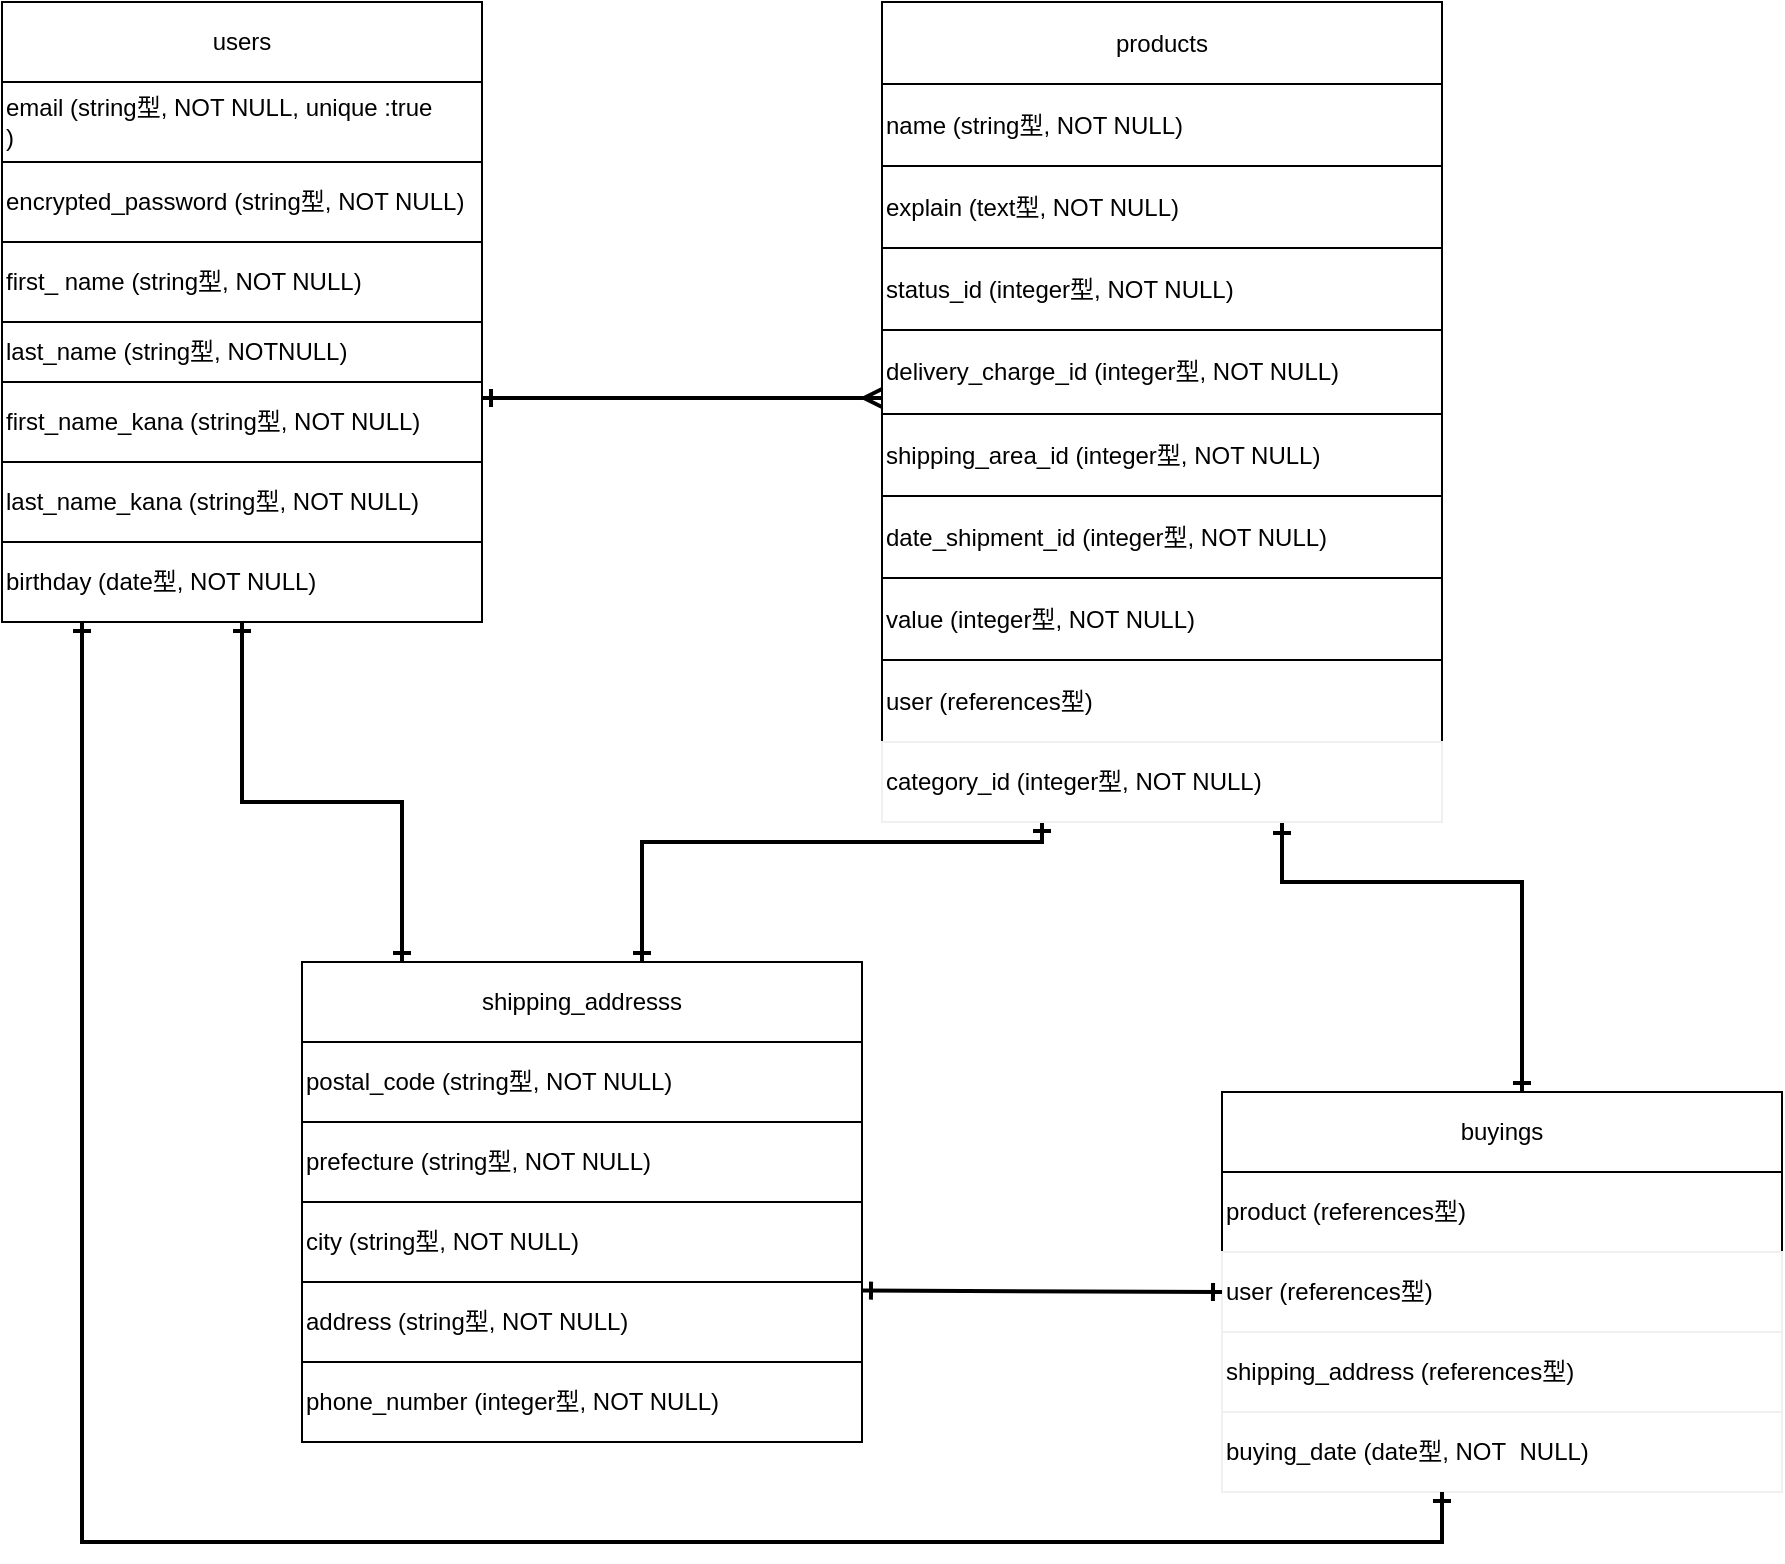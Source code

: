 <mxfile>
    <diagram id="JvZSe9SX6DZq3oTLHzbs" name="ページ1">
        <mxGraphModel dx="1220" dy="771" grid="1" gridSize="10" guides="1" tooltips="1" connect="1" arrows="1" fold="1" page="1" pageScale="1" pageWidth="827" pageHeight="1169" math="0" shadow="0">
            <root>
                <mxCell id="0"/>
                <mxCell id="1" parent="0"/>
                <mxCell id="80" value="" style="shape=table;html=1;whiteSpace=wrap;startSize=0;container=1;collapsible=0;childLayout=tableLayout;align=left;" vertex="1" parent="1">
                    <mxGeometry x="40" y="40" width="240" height="310" as="geometry"/>
                </mxCell>
                <mxCell id="81" value="" style="shape=partialRectangle;html=1;whiteSpace=wrap;collapsible=0;dropTarget=0;pointerEvents=0;fillColor=none;top=0;left=0;bottom=0;right=0;points=[[0,0.5],[1,0.5]];portConstraint=eastwest;align=left;" vertex="1" parent="80">
                    <mxGeometry width="240" height="40" as="geometry"/>
                </mxCell>
                <mxCell id="82" value="users" style="shape=partialRectangle;html=1;whiteSpace=wrap;connectable=0;overflow=hidden;fillColor=none;top=0;left=0;bottom=0;right=0;align=center;" vertex="1" parent="81">
                    <mxGeometry width="240" height="40" as="geometry"/>
                </mxCell>
                <mxCell id="83" value="" style="shape=partialRectangle;html=1;whiteSpace=wrap;collapsible=0;dropTarget=0;pointerEvents=0;fillColor=none;top=0;left=0;bottom=0;right=0;points=[[0,0.5],[1,0.5]];portConstraint=eastwest;align=left;" vertex="1" parent="80">
                    <mxGeometry y="40" width="240" height="40" as="geometry"/>
                </mxCell>
                <mxCell id="84" value="email (string型, NOT NULL, unique :true&lt;br&gt;)" style="shape=partialRectangle;html=1;whiteSpace=wrap;connectable=0;overflow=hidden;fillColor=none;top=0;left=0;bottom=0;right=0;align=left;" vertex="1" parent="83">
                    <mxGeometry width="240" height="40" as="geometry"/>
                </mxCell>
                <mxCell id="85" value="" style="shape=partialRectangle;html=1;whiteSpace=wrap;collapsible=0;dropTarget=0;pointerEvents=0;fillColor=none;top=0;left=0;bottom=0;right=0;points=[[0,0.5],[1,0.5]];portConstraint=eastwest;align=left;" vertex="1" parent="80">
                    <mxGeometry y="80" width="240" height="40" as="geometry"/>
                </mxCell>
                <mxCell id="86" value="encrypted_password (string型, NOT NULL)" style="shape=partialRectangle;html=1;whiteSpace=wrap;connectable=0;overflow=hidden;fillColor=none;top=0;left=0;bottom=0;right=0;align=left;" vertex="1" parent="85">
                    <mxGeometry width="240" height="40" as="geometry"/>
                </mxCell>
                <mxCell id="87" value="" style="shape=partialRectangle;html=1;whiteSpace=wrap;collapsible=0;dropTarget=0;pointerEvents=0;fillColor=none;top=0;left=0;bottom=0;right=0;points=[[0,0.5],[1,0.5]];portConstraint=eastwest;align=left;" vertex="1" parent="80">
                    <mxGeometry y="120" width="240" height="40" as="geometry"/>
                </mxCell>
                <mxCell id="88" value="first_ name (string型, NOT NULL)" style="shape=partialRectangle;html=1;whiteSpace=wrap;connectable=0;overflow=hidden;fillColor=none;top=0;left=0;bottom=0;right=0;align=left;" vertex="1" parent="87">
                    <mxGeometry width="240" height="40" as="geometry"/>
                </mxCell>
                <mxCell id="89" value="" style="shape=partialRectangle;html=1;whiteSpace=wrap;collapsible=0;dropTarget=0;pointerEvents=0;fillColor=none;top=0;left=0;bottom=0;right=0;points=[[0,0.5],[1,0.5]];portConstraint=eastwest;align=left;" vertex="1" parent="80">
                    <mxGeometry y="160" width="240" height="30" as="geometry"/>
                </mxCell>
                <mxCell id="90" value="last_name (string型, NOTNULL)" style="shape=partialRectangle;html=1;whiteSpace=wrap;connectable=0;overflow=hidden;fillColor=none;top=0;left=0;bottom=0;right=0;align=left;" vertex="1" parent="89">
                    <mxGeometry width="240" height="30" as="geometry"/>
                </mxCell>
                <mxCell id="91" value="" style="shape=partialRectangle;html=1;whiteSpace=wrap;collapsible=0;dropTarget=0;pointerEvents=0;fillColor=none;top=0;left=0;bottom=0;right=0;points=[[0,0.5],[1,0.5]];portConstraint=eastwest;align=left;" vertex="1" parent="80">
                    <mxGeometry y="190" width="240" height="40" as="geometry"/>
                </mxCell>
                <mxCell id="92" value="first_name_kana (string型, NOT NULL)" style="shape=partialRectangle;html=1;whiteSpace=wrap;connectable=0;overflow=hidden;fillColor=none;top=0;left=0;bottom=0;right=0;align=left;" vertex="1" parent="91">
                    <mxGeometry width="240" height="40" as="geometry"/>
                </mxCell>
                <mxCell id="93" value="" style="shape=partialRectangle;html=1;whiteSpace=wrap;collapsible=0;dropTarget=0;pointerEvents=0;fillColor=none;top=0;left=0;bottom=0;right=0;points=[[0,0.5],[1,0.5]];portConstraint=eastwest;align=left;" vertex="1" parent="80">
                    <mxGeometry y="230" width="240" height="40" as="geometry"/>
                </mxCell>
                <mxCell id="94" value="last_name_kana (string型, NOT NULL)" style="shape=partialRectangle;html=1;whiteSpace=wrap;connectable=0;overflow=hidden;fillColor=none;top=0;left=0;bottom=0;right=0;align=left;" vertex="1" parent="93">
                    <mxGeometry width="240" height="40" as="geometry"/>
                </mxCell>
                <mxCell id="95" value="" style="shape=partialRectangle;html=1;whiteSpace=wrap;collapsible=0;dropTarget=0;pointerEvents=0;fillColor=none;top=0;left=0;bottom=0;right=0;points=[[0,0.5],[1,0.5]];portConstraint=eastwest;align=left;" vertex="1" parent="80">
                    <mxGeometry y="270" width="240" height="40" as="geometry"/>
                </mxCell>
                <mxCell id="96" value="birthday (date型, NOT NULL)" style="shape=partialRectangle;html=1;whiteSpace=wrap;connectable=0;overflow=hidden;fillColor=none;top=0;left=0;bottom=0;right=0;align=left;" vertex="1" parent="95">
                    <mxGeometry width="240" height="40" as="geometry"/>
                </mxCell>
                <mxCell id="112" value="" style="shape=table;html=1;whiteSpace=wrap;startSize=0;container=1;collapsible=0;childLayout=tableLayout;" vertex="1" parent="1">
                    <mxGeometry x="480" y="40" width="280" height="370" as="geometry"/>
                </mxCell>
                <mxCell id="113" value="" style="shape=partialRectangle;html=1;whiteSpace=wrap;collapsible=0;dropTarget=0;pointerEvents=0;fillColor=none;top=0;left=0;bottom=0;right=0;points=[[0,0.5],[1,0.5]];portConstraint=eastwest;" vertex="1" parent="112">
                    <mxGeometry width="280" height="41" as="geometry"/>
                </mxCell>
                <mxCell id="114" value="products" style="shape=partialRectangle;html=1;whiteSpace=wrap;connectable=0;overflow=hidden;fillColor=none;top=0;left=0;bottom=0;right=0;" vertex="1" parent="113">
                    <mxGeometry width="280" height="41" as="geometry"/>
                </mxCell>
                <mxCell id="115" value="" style="shape=partialRectangle;html=1;whiteSpace=wrap;collapsible=0;dropTarget=0;pointerEvents=0;fillColor=none;top=0;left=0;bottom=0;right=0;points=[[0,0.5],[1,0.5]];portConstraint=eastwest;align=left;" vertex="1" parent="112">
                    <mxGeometry y="41" width="280" height="41" as="geometry"/>
                </mxCell>
                <mxCell id="116" value="name (string型, NOT NULL)" style="shape=partialRectangle;html=1;whiteSpace=wrap;connectable=0;overflow=hidden;fillColor=none;top=0;left=0;bottom=0;right=0;align=left;" vertex="1" parent="115">
                    <mxGeometry width="280" height="41" as="geometry"/>
                </mxCell>
                <mxCell id="117" value="" style="shape=partialRectangle;html=1;whiteSpace=wrap;collapsible=0;dropTarget=0;pointerEvents=0;fillColor=none;top=0;left=0;bottom=0;right=0;points=[[0,0.5],[1,0.5]];portConstraint=eastwest;align=left;" vertex="1" parent="112">
                    <mxGeometry y="82" width="280" height="41" as="geometry"/>
                </mxCell>
                <mxCell id="118" value="explain (text型, NOT NULL)" style="shape=partialRectangle;html=1;whiteSpace=wrap;connectable=0;overflow=hidden;fillColor=none;top=0;left=0;bottom=0;right=0;align=left;" vertex="1" parent="117">
                    <mxGeometry width="280" height="41" as="geometry"/>
                </mxCell>
                <mxCell id="119" value="" style="shape=partialRectangle;html=1;whiteSpace=wrap;collapsible=0;dropTarget=0;pointerEvents=0;fillColor=none;top=0;left=0;bottom=0;right=0;points=[[0,0.5],[1,0.5]];portConstraint=eastwest;align=left;" vertex="1" parent="112">
                    <mxGeometry y="123" width="280" height="41" as="geometry"/>
                </mxCell>
                <mxCell id="120" value="status_id (integer型, NOT NULL)" style="shape=partialRectangle;html=1;whiteSpace=wrap;connectable=0;overflow=hidden;fillColor=none;top=0;left=0;bottom=0;right=0;align=left;" vertex="1" parent="119">
                    <mxGeometry width="280" height="41" as="geometry"/>
                </mxCell>
                <mxCell id="121" value="" style="shape=partialRectangle;html=1;whiteSpace=wrap;collapsible=0;dropTarget=0;pointerEvents=0;fillColor=none;top=0;left=0;bottom=0;right=0;points=[[0,0.5],[1,0.5]];portConstraint=eastwest;align=left;" vertex="1" parent="112">
                    <mxGeometry y="164" width="280" height="42" as="geometry"/>
                </mxCell>
                <mxCell id="122" value="delivery_charge_id (integer型, NOT NULL)" style="shape=partialRectangle;html=1;whiteSpace=wrap;connectable=0;overflow=hidden;fillColor=none;top=0;left=0;bottom=0;right=0;align=left;" vertex="1" parent="121">
                    <mxGeometry width="280" height="42" as="geometry"/>
                </mxCell>
                <mxCell id="123" value="" style="shape=partialRectangle;html=1;whiteSpace=wrap;collapsible=0;dropTarget=0;pointerEvents=0;fillColor=none;top=0;left=0;bottom=0;right=0;points=[[0,0.5],[1,0.5]];portConstraint=eastwest;align=left;" vertex="1" parent="112">
                    <mxGeometry y="206" width="280" height="41" as="geometry"/>
                </mxCell>
                <mxCell id="124" value="shipping_area_id (integer型, NOT NULL)" style="shape=partialRectangle;html=1;whiteSpace=wrap;connectable=0;overflow=hidden;fillColor=none;top=0;left=0;bottom=0;right=0;align=left;" vertex="1" parent="123">
                    <mxGeometry width="280" height="41" as="geometry"/>
                </mxCell>
                <mxCell id="125" value="" style="shape=partialRectangle;html=1;whiteSpace=wrap;collapsible=0;dropTarget=0;pointerEvents=0;fillColor=none;top=0;left=0;bottom=0;right=0;points=[[0,0.5],[1,0.5]];portConstraint=eastwest;align=left;" vertex="1" parent="112">
                    <mxGeometry y="247" width="280" height="41" as="geometry"/>
                </mxCell>
                <mxCell id="126" value="date_shipment_id (integer型, NOT NULL)" style="shape=partialRectangle;html=1;whiteSpace=wrap;connectable=0;overflow=hidden;fillColor=none;top=0;left=0;bottom=0;right=0;align=left;" vertex="1" parent="125">
                    <mxGeometry width="280" height="41" as="geometry"/>
                </mxCell>
                <mxCell id="127" value="" style="shape=partialRectangle;html=1;whiteSpace=wrap;collapsible=0;dropTarget=0;pointerEvents=0;fillColor=none;top=0;left=0;bottom=0;right=0;points=[[0,0.5],[1,0.5]];portConstraint=eastwest;align=left;" vertex="1" parent="112">
                    <mxGeometry y="288" width="280" height="41" as="geometry"/>
                </mxCell>
                <mxCell id="128" value="value (integer型, NOT NULL)" style="shape=partialRectangle;html=1;whiteSpace=wrap;connectable=0;overflow=hidden;fillColor=none;top=0;left=0;bottom=0;right=0;align=left;" vertex="1" parent="127">
                    <mxGeometry width="280" height="41" as="geometry"/>
                </mxCell>
                <mxCell id="129" value="" style="shape=partialRectangle;html=1;whiteSpace=wrap;collapsible=0;dropTarget=0;pointerEvents=0;fillColor=none;top=0;left=0;bottom=0;right=0;points=[[0,0.5],[1,0.5]];portConstraint=eastwest;align=left;" vertex="1" parent="112">
                    <mxGeometry y="329" width="280" height="41" as="geometry"/>
                </mxCell>
                <mxCell id="130" value="user (references型)" style="shape=partialRectangle;html=1;whiteSpace=wrap;connectable=0;overflow=hidden;fillColor=none;top=0;left=0;bottom=0;right=0;align=left;" vertex="1" parent="129">
                    <mxGeometry width="280" height="41" as="geometry"/>
                </mxCell>
                <mxCell id="135" value="" style="shape=table;html=1;whiteSpace=wrap;startSize=0;container=1;collapsible=0;childLayout=tableLayout;" vertex="1" parent="1">
                    <mxGeometry x="650" y="585" width="280" height="80" as="geometry"/>
                </mxCell>
                <mxCell id="136" value="" style="shape=partialRectangle;html=1;whiteSpace=wrap;collapsible=0;dropTarget=0;pointerEvents=0;fillColor=none;top=0;left=0;bottom=0;right=0;points=[[0,0.5],[1,0.5]];portConstraint=eastwest;" vertex="1" parent="135">
                    <mxGeometry width="280" height="40" as="geometry"/>
                </mxCell>
                <mxCell id="137" value="buyings" style="shape=partialRectangle;html=1;whiteSpace=wrap;connectable=0;overflow=hidden;fillColor=none;top=0;left=0;bottom=0;right=0;" vertex="1" parent="136">
                    <mxGeometry width="280" height="40" as="geometry"/>
                </mxCell>
                <mxCell id="138" value="" style="shape=partialRectangle;html=1;whiteSpace=wrap;collapsible=0;dropTarget=0;pointerEvents=0;fillColor=none;top=0;left=0;bottom=0;right=0;points=[[0,0.5],[1,0.5]];portConstraint=eastwest;" vertex="1" parent="135">
                    <mxGeometry y="40" width="280" height="40" as="geometry"/>
                </mxCell>
                <mxCell id="139" value="product (references型)" style="shape=partialRectangle;html=1;whiteSpace=wrap;connectable=0;overflow=hidden;fillColor=none;top=0;left=0;bottom=0;right=0;align=left;" vertex="1" parent="138">
                    <mxGeometry width="280" height="40" as="geometry"/>
                </mxCell>
                <mxCell id="140" value="user (references型)" style="whiteSpace=wrap;html=1;strokeColor=#f0f0f0;align=left;" vertex="1" parent="1">
                    <mxGeometry x="650" y="665" width="280" height="40" as="geometry"/>
                </mxCell>
                <mxCell id="162" value="" style="shape=table;html=1;whiteSpace=wrap;startSize=0;container=1;collapsible=0;childLayout=tableLayout;" vertex="1" parent="1">
                    <mxGeometry x="190" y="520" width="280" height="240" as="geometry"/>
                </mxCell>
                <mxCell id="163" value="" style="shape=partialRectangle;html=1;whiteSpace=wrap;collapsible=0;dropTarget=0;pointerEvents=0;fillColor=none;top=0;left=0;bottom=0;right=0;points=[[0,0.5],[1,0.5]];portConstraint=eastwest;" vertex="1" parent="162">
                    <mxGeometry width="280" height="40" as="geometry"/>
                </mxCell>
                <mxCell id="164" value="shipping_addresss" style="shape=partialRectangle;html=1;whiteSpace=wrap;connectable=0;overflow=hidden;fillColor=none;top=0;left=0;bottom=0;right=0;" vertex="1" parent="163">
                    <mxGeometry width="280" height="40" as="geometry"/>
                </mxCell>
                <mxCell id="165" value="" style="shape=partialRectangle;html=1;whiteSpace=wrap;collapsible=0;dropTarget=0;pointerEvents=0;fillColor=none;top=0;left=0;bottom=0;right=0;points=[[0,0.5],[1,0.5]];portConstraint=eastwest;align=left;" vertex="1" parent="162">
                    <mxGeometry y="40" width="280" height="40" as="geometry"/>
                </mxCell>
                <mxCell id="166" value="postal_code (string型, NOT NULL)" style="shape=partialRectangle;html=1;whiteSpace=wrap;connectable=0;overflow=hidden;fillColor=none;top=0;left=0;bottom=0;right=0;align=left;" vertex="1" parent="165">
                    <mxGeometry width="280" height="40" as="geometry"/>
                </mxCell>
                <mxCell id="167" value="" style="shape=partialRectangle;html=1;whiteSpace=wrap;collapsible=0;dropTarget=0;pointerEvents=0;fillColor=none;top=0;left=0;bottom=0;right=0;points=[[0,0.5],[1,0.5]];portConstraint=eastwest;align=left;" vertex="1" parent="162">
                    <mxGeometry y="80" width="280" height="40" as="geometry"/>
                </mxCell>
                <mxCell id="168" value="prefecture (string型, NOT NULL)" style="shape=partialRectangle;html=1;whiteSpace=wrap;connectable=0;overflow=hidden;fillColor=none;top=0;left=0;bottom=0;right=0;align=left;" vertex="1" parent="167">
                    <mxGeometry width="280" height="40" as="geometry"/>
                </mxCell>
                <mxCell id="169" value="" style="shape=partialRectangle;html=1;whiteSpace=wrap;collapsible=0;dropTarget=0;pointerEvents=0;fillColor=none;top=0;left=0;bottom=0;right=0;points=[[0,0.5],[1,0.5]];portConstraint=eastwest;align=left;" vertex="1" parent="162">
                    <mxGeometry y="120" width="280" height="40" as="geometry"/>
                </mxCell>
                <mxCell id="170" value="city (string型, NOT NULL)" style="shape=partialRectangle;html=1;whiteSpace=wrap;connectable=0;overflow=hidden;fillColor=none;top=0;left=0;bottom=0;right=0;align=left;" vertex="1" parent="169">
                    <mxGeometry width="280" height="40" as="geometry"/>
                </mxCell>
                <mxCell id="171" value="" style="shape=partialRectangle;html=1;whiteSpace=wrap;collapsible=0;dropTarget=0;pointerEvents=0;fillColor=none;top=0;left=0;bottom=0;right=0;points=[[0,0.5],[1,0.5]];portConstraint=eastwest;align=left;" vertex="1" parent="162">
                    <mxGeometry y="160" width="280" height="40" as="geometry"/>
                </mxCell>
                <mxCell id="172" value="address (string型, NOT NULL)" style="shape=partialRectangle;html=1;whiteSpace=wrap;connectable=0;overflow=hidden;fillColor=none;top=0;left=0;bottom=0;right=0;align=left;" vertex="1" parent="171">
                    <mxGeometry width="280" height="40" as="geometry"/>
                </mxCell>
                <mxCell id="173" value="" style="shape=partialRectangle;html=1;whiteSpace=wrap;collapsible=0;dropTarget=0;pointerEvents=0;fillColor=none;top=0;left=0;bottom=0;right=0;points=[[0,0.5],[1,0.5]];portConstraint=eastwest;align=left;" vertex="1" parent="162">
                    <mxGeometry y="200" width="280" height="40" as="geometry"/>
                </mxCell>
                <mxCell id="174" value="phone_number (integer型, NOT NULL)" style="shape=partialRectangle;html=1;whiteSpace=wrap;connectable=0;overflow=hidden;fillColor=none;top=0;left=0;bottom=0;right=0;align=left;" vertex="1" parent="173">
                    <mxGeometry width="280" height="40" as="geometry"/>
                </mxCell>
                <mxCell id="192" value="" style="edgeStyle=entityRelationEdgeStyle;fontSize=41;html=1;endArrow=ERmany;strokeWidth=2;endFill=0;startArrow=ERone;startFill=0;rounded=0;" edge="1" parent="1">
                    <mxGeometry width="100" height="100" relative="1" as="geometry">
                        <mxPoint x="280" y="238" as="sourcePoint"/>
                        <mxPoint x="480" y="238" as="targetPoint"/>
                    </mxGeometry>
                </mxCell>
                <mxCell id="213" value="" style="endArrow=ERone;html=1;rounded=0;strokeWidth=2;fontSize=41;endFill=0;startArrow=ERone;startFill=0;" edge="1" parent="1">
                    <mxGeometry relative="1" as="geometry">
                        <mxPoint x="680" y="460" as="sourcePoint"/>
                        <mxPoint x="800" y="585" as="targetPoint"/>
                        <Array as="points">
                            <mxPoint x="680" y="450"/>
                            <mxPoint x="680" y="480"/>
                            <mxPoint x="800" y="480"/>
                        </Array>
                    </mxGeometry>
                </mxCell>
                <mxCell id="217" value="" style="endArrow=ERone;html=1;rounded=0;strokeWidth=2;fontSize=41;startArrow=ERone;startFill=0;endFill=0;" edge="1" parent="1">
                    <mxGeometry relative="1" as="geometry">
                        <mxPoint x="160" y="350" as="sourcePoint"/>
                        <mxPoint x="240" y="520" as="targetPoint"/>
                        <Array as="points">
                            <mxPoint x="160" y="440"/>
                            <mxPoint x="240" y="440"/>
                        </Array>
                    </mxGeometry>
                </mxCell>
                <mxCell id="218" value="" style="endArrow=ERone;html=1;rounded=0;strokeWidth=2;fontSize=41;startArrow=ERone;startFill=0;endFill=0;" edge="1" parent="1">
                    <mxGeometry relative="1" as="geometry">
                        <mxPoint x="560" y="450" as="sourcePoint"/>
                        <mxPoint x="360" y="520" as="targetPoint"/>
                        <Array as="points">
                            <mxPoint x="560" y="460"/>
                            <mxPoint x="360" y="460"/>
                        </Array>
                    </mxGeometry>
                </mxCell>
                <mxCell id="283" value="category_id (integer型, NOT NULL)" style="whiteSpace=wrap;html=1;strokeColor=#f0f0f0;fontSize=12;align=left;" vertex="1" parent="1">
                    <mxGeometry x="480" y="410" width="280" height="40" as="geometry"/>
                </mxCell>
                <mxCell id="284" value="buying_date (date型, NOT&amp;nbsp; NULL)" style="whiteSpace=wrap;html=1;strokeColor=#f0f0f0;fontSize=12;align=left;" vertex="1" parent="1">
                    <mxGeometry x="650" y="745" width="280" height="40" as="geometry"/>
                </mxCell>
                <mxCell id="285" value="shipping_address (references型)" style="whiteSpace=wrap;html=1;strokeColor=#f0f0f0;fontSize=12;align=left;" vertex="1" parent="1">
                    <mxGeometry x="650" y="705" width="280" height="40" as="geometry"/>
                </mxCell>
                <mxCell id="286" value="" style="endArrow=ERone;html=1;rounded=0;strokeWidth=2;fontSize=12;entryX=0;entryY=0.5;entryDx=0;entryDy=0;startArrow=ERone;startFill=0;endFill=0;" edge="1" parent="1" target="140">
                    <mxGeometry relative="1" as="geometry">
                        <mxPoint x="470" y="684.29" as="sourcePoint"/>
                        <mxPoint x="630" y="684.29" as="targetPoint"/>
                    </mxGeometry>
                </mxCell>
                <mxCell id="287" value="" style="endArrow=ERone;html=1;rounded=0;strokeWidth=2;fontSize=12;startArrow=ERone;startFill=0;endFill=0;" edge="1" parent="1">
                    <mxGeometry relative="1" as="geometry">
                        <mxPoint x="80" y="350" as="sourcePoint"/>
                        <mxPoint x="760" y="785" as="targetPoint"/>
                        <Array as="points">
                            <mxPoint x="80" y="810"/>
                            <mxPoint x="760" y="810"/>
                        </Array>
                    </mxGeometry>
                </mxCell>
            </root>
        </mxGraphModel>
    </diagram>
</mxfile>